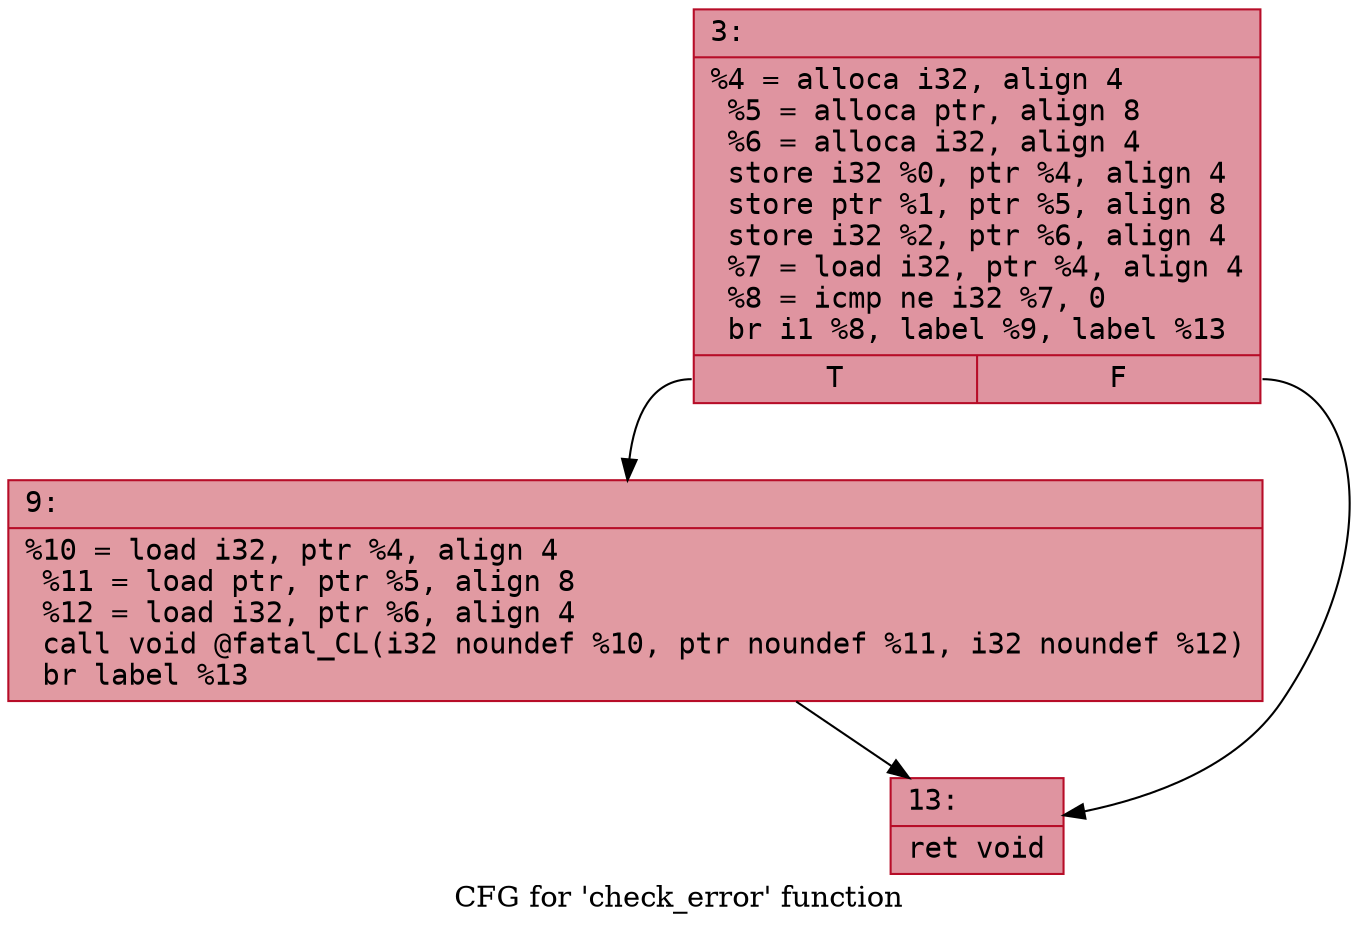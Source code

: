 digraph "CFG for 'check_error' function" {
	label="CFG for 'check_error' function";

	Node0x6000027ff2f0 [shape=record,color="#b70d28ff", style=filled, fillcolor="#b70d2870" fontname="Courier",label="{3:\l|  %4 = alloca i32, align 4\l  %5 = alloca ptr, align 8\l  %6 = alloca i32, align 4\l  store i32 %0, ptr %4, align 4\l  store ptr %1, ptr %5, align 8\l  store i32 %2, ptr %6, align 4\l  %7 = load i32, ptr %4, align 4\l  %8 = icmp ne i32 %7, 0\l  br i1 %8, label %9, label %13\l|{<s0>T|<s1>F}}"];
	Node0x6000027ff2f0:s0 -> Node0x6000027ff340[tooltip="3 -> 9\nProbability 62.50%" ];
	Node0x6000027ff2f0:s1 -> Node0x6000027ff390[tooltip="3 -> 13\nProbability 37.50%" ];
	Node0x6000027ff340 [shape=record,color="#b70d28ff", style=filled, fillcolor="#bb1b2c70" fontname="Courier",label="{9:\l|  %10 = load i32, ptr %4, align 4\l  %11 = load ptr, ptr %5, align 8\l  %12 = load i32, ptr %6, align 4\l  call void @fatal_CL(i32 noundef %10, ptr noundef %11, i32 noundef %12)\l  br label %13\l}"];
	Node0x6000027ff340 -> Node0x6000027ff390[tooltip="9 -> 13\nProbability 100.00%" ];
	Node0x6000027ff390 [shape=record,color="#b70d28ff", style=filled, fillcolor="#b70d2870" fontname="Courier",label="{13:\l|  ret void\l}"];
}
